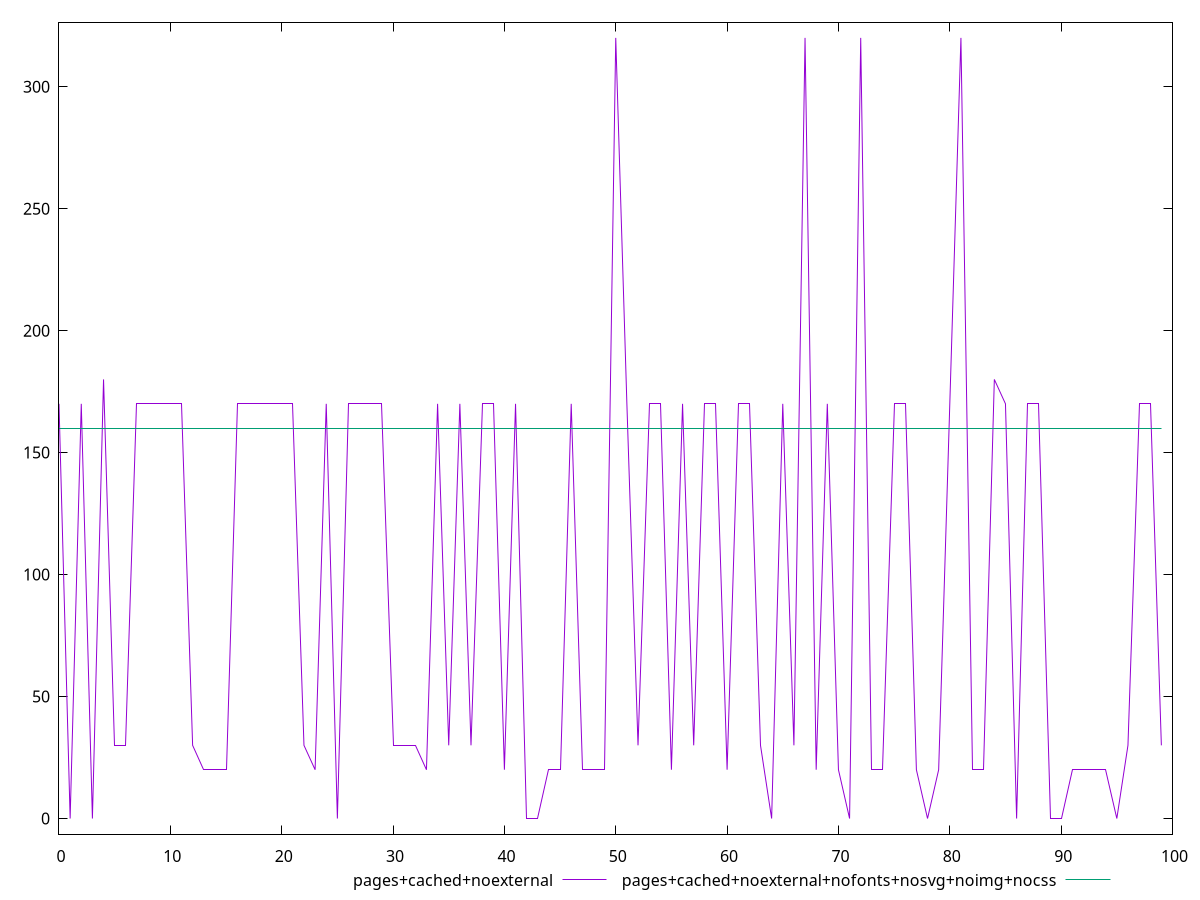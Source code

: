 $_pagesCachedNoexternal <<EOF
0 170
1 0
2 170
3 0
4 180
5 30
6 30
7 170
8 170
9 170
10 170
11 170
12 30
13 20
14 20
15 20
16 170
17 170
18 170
19 170
20 170
21 170
22 30
23 20
24 170
25 0
26 170
27 170
28 170
29 170
30 30
31 30
32 30
33 20
34 170
35 30
36 170
37 30
38 170
39 170
40 20
41 170
42 0
43 0
44 20
45 20
46 170
47 20
48 20
49 20
50 320
51 170
52 30
53 170
54 170
55 20
56 170
57 30
58 170
59 170
60 20
61 170
62 170
63 30
64 0
65 170
66 30
67 320
68 20
69 170
70 20
71 0
72 320
73 20
74 20
75 170
76 170
77 20
78 0
79 20
80 170
81 320
82 20
83 20
84 180
85 170
86 0
87 170
88 170
89 0
90 0
91 20
92 20
93 20
94 20
95 0
96 30
97 170
98 170
99 30
EOF
$_pagesCachedNoexternalNofontsNosvgNoimgNocss <<EOF
0 160
1 160
2 160
3 160
4 160
5 160
6 160
7 160
8 160
9 160
10 160
11 160
12 160
13 160
14 160
15 160
16 160
17 160
18 160
19 160
20 160
21 160
22 160
23 160
24 160
25 160
26 160
27 160
28 160
29 160
30 160
31 160
32 160
33 160
34 160
35 160
36 160
37 160
38 160
39 160
40 160
41 160
42 160
43 160
44 160
45 160
46 160
47 160
48 160
49 160
50 160
51 160
52 160
53 160
54 160
55 160
56 160
57 160
58 160
59 160
60 160
61 160
62 160
63 160
64 160
65 160
66 160
67 160
68 160
69 160
70 160
71 160
72 160
73 160
74 160
75 160
76 160
77 160
78 160
79 160
80 160
81 160
82 160
83 160
84 160
85 160
86 160
87 160
88 160
89 160
90 160
91 160
92 160
93 160
94 160
95 160
96 160
97 160
98 160
99 160
EOF
set key outside below
set terminal pngcairo
set output "report_00006_2020-11-02T20-21-41.718Z/uses-http2/uses-http2_pages+cached+noexternal_pages+cached+noexternal+nofonts+nosvg+noimg+nocss.png"
set yrange [-6.4:326.4]
plot $_pagesCachedNoexternal title "pages+cached+noexternal" with line ,$_pagesCachedNoexternalNofontsNosvgNoimgNocss title "pages+cached+noexternal+nofonts+nosvg+noimg+nocss" with line ,